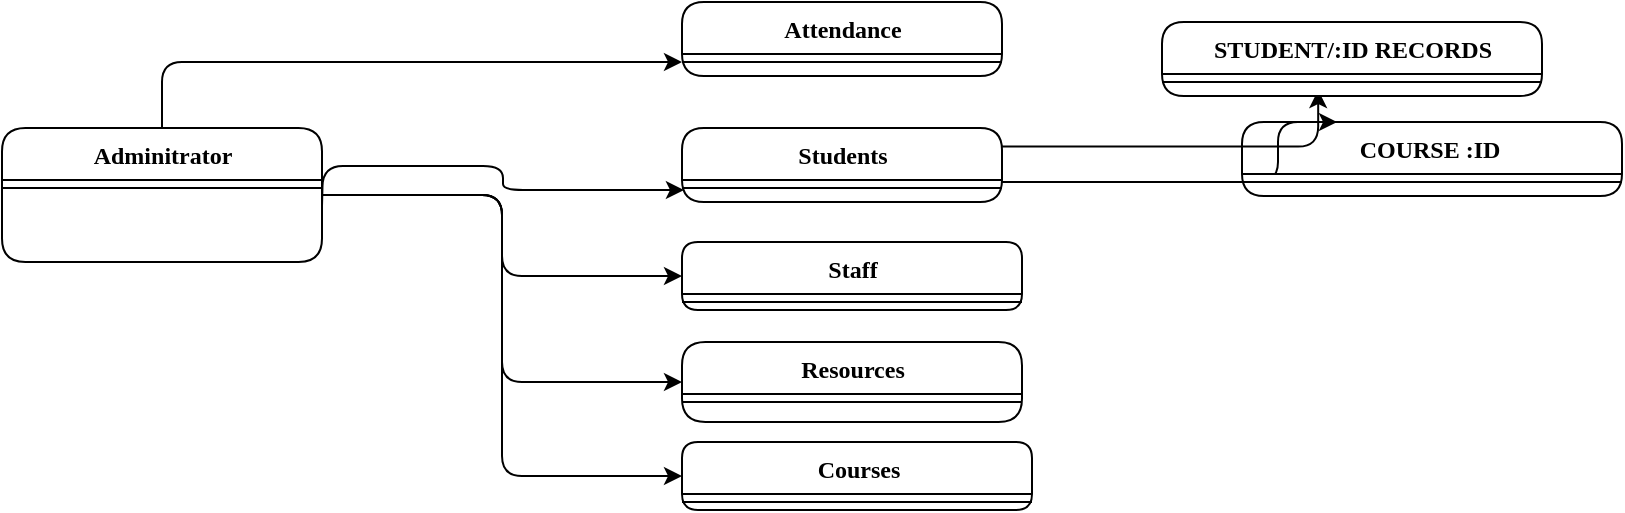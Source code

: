 <mxfile>
    <diagram name="Page-1" id="9f46799a-70d6-7492-0946-bef42562c5a5">
        <mxGraphModel dx="1123" dy="847" grid="1" gridSize="10" guides="1" tooltips="1" connect="1" arrows="1" fold="1" page="1" pageScale="1" pageWidth="1100" pageHeight="850" background="none" math="0" shadow="0">
            <root>
                <mxCell id="0"/>
                <mxCell id="1" parent="0"/>
                <mxCell id="Lzp1mvxc0gpNL2V6KAcX-24" style="edgeStyle=orthogonalEdgeStyle;rounded=1;orthogonalLoop=1;jettySize=auto;html=1;entryX=0;entryY=0.5;entryDx=0;entryDy=0;" parent="1" source="78961159f06e98e8-17" target="Lzp1mvxc0gpNL2V6KAcX-20" edge="1">
                    <mxGeometry relative="1" as="geometry"/>
                </mxCell>
                <mxCell id="Lzp1mvxc0gpNL2V6KAcX-27" style="edgeStyle=orthogonalEdgeStyle;rounded=1;orthogonalLoop=1;jettySize=auto;html=1;" parent="1" source="78961159f06e98e8-17" target="Lzp1mvxc0gpNL2V6KAcX-26" edge="1">
                    <mxGeometry relative="1" as="geometry"/>
                </mxCell>
                <mxCell id="78961159f06e98e8-17" value="Adminitrator" style="swimlane;html=1;fontStyle=1;align=center;verticalAlign=top;childLayout=stackLayout;horizontal=1;startSize=26;horizontalStack=0;resizeParent=1;resizeLast=0;collapsible=1;marginBottom=0;swimlaneFillColor=#ffffff;rounded=1;shadow=0;comic=0;labelBackgroundColor=none;strokeWidth=1;fillColor=none;fontFamily=Verdana;fontSize=12;" parent="1" vertex="1">
                    <mxGeometry x="49" y="83" width="160" height="67" as="geometry"/>
                </mxCell>
                <mxCell id="78961159f06e98e8-19" value="" style="line;html=1;strokeWidth=1;fillColor=none;align=left;verticalAlign=middle;spacingTop=-1;spacingLeft=3;spacingRight=3;rotatable=0;labelPosition=right;points=[];portConstraint=eastwest;rounded=1;" parent="78961159f06e98e8-17" vertex="1">
                    <mxGeometry y="26" width="160" height="8" as="geometry"/>
                </mxCell>
                <mxCell id="Lzp1mvxc0gpNL2V6KAcX-28" style="edgeStyle=orthogonalEdgeStyle;rounded=1;orthogonalLoop=1;jettySize=auto;html=1;entryX=0.411;entryY=1;entryDx=0;entryDy=0;entryPerimeter=0;exitX=1;exitY=0.25;exitDx=0;exitDy=0;" parent="1" source="78961159f06e98e8-30" target="Lzp1mvxc0gpNL2V6KAcX-30" edge="1">
                    <mxGeometry relative="1" as="geometry">
                        <mxPoint x="709" y="90" as="targetPoint"/>
                    </mxGeometry>
                </mxCell>
                <mxCell id="Lzp1mvxc0gpNL2V6KAcX-31" style="edgeStyle=orthogonalEdgeStyle;rounded=1;orthogonalLoop=1;jettySize=auto;html=1;entryX=0.25;entryY=0;entryDx=0;entryDy=0;" parent="1" source="78961159f06e98e8-30" target="Lzp1mvxc0gpNL2V6KAcX-32" edge="1">
                    <mxGeometry relative="1" as="geometry">
                        <mxPoint x="689" y="150" as="targetPoint"/>
                        <Array as="points">
                            <mxPoint x="687" y="110"/>
                        </Array>
                    </mxGeometry>
                </mxCell>
                <mxCell id="78961159f06e98e8-30" value="Students" style="swimlane;html=1;fontStyle=1;align=center;verticalAlign=top;childLayout=stackLayout;horizontal=1;startSize=26;horizontalStack=0;resizeParent=1;resizeLast=0;collapsible=1;marginBottom=0;swimlaneFillColor=#ffffff;rounded=1;shadow=0;comic=0;labelBackgroundColor=none;strokeWidth=1;fillColor=none;fontFamily=Verdana;fontSize=12;" parent="1" vertex="1">
                    <mxGeometry x="389" y="83" width="160" height="37" as="geometry"/>
                </mxCell>
                <mxCell id="78961159f06e98e8-38" value="" style="line;html=1;strokeWidth=1;fillColor=none;align=left;verticalAlign=middle;spacingTop=-1;spacingLeft=3;spacingRight=3;rotatable=0;labelPosition=right;points=[];portConstraint=eastwest;rounded=1;" parent="78961159f06e98e8-30" vertex="1">
                    <mxGeometry y="26" width="160" height="8" as="geometry"/>
                </mxCell>
                <mxCell id="Lzp1mvxc0gpNL2V6KAcX-1" value="Staff" style="swimlane;html=1;fontStyle=1;align=center;verticalAlign=top;childLayout=stackLayout;horizontal=1;startSize=26;horizontalStack=0;resizeParent=1;resizeLast=0;collapsible=1;marginBottom=0;swimlaneFillColor=#ffffff;rounded=1;shadow=0;comic=0;labelBackgroundColor=none;strokeWidth=1;fillColor=none;fontFamily=Verdana;fontSize=12;" parent="1" vertex="1">
                    <mxGeometry x="389" y="140" width="170" height="34" as="geometry"/>
                </mxCell>
                <mxCell id="Lzp1mvxc0gpNL2V6KAcX-2" value="" style="line;html=1;strokeWidth=1;fillColor=none;align=left;verticalAlign=middle;spacingTop=-1;spacingLeft=3;spacingRight=3;rotatable=0;labelPosition=right;points=[];portConstraint=eastwest;rounded=1;" parent="Lzp1mvxc0gpNL2V6KAcX-1" vertex="1">
                    <mxGeometry y="26" width="170" height="8" as="geometry"/>
                </mxCell>
                <mxCell id="Lzp1mvxc0gpNL2V6KAcX-4" style="edgeStyle=orthogonalEdgeStyle;rounded=1;orthogonalLoop=1;jettySize=auto;html=1;entryX=0.006;entryY=0.625;entryDx=0;entryDy=0;entryPerimeter=0;" parent="1" target="78961159f06e98e8-38" edge="1">
                    <mxGeometry relative="1" as="geometry">
                        <mxPoint x="209" y="122" as="sourcePoint"/>
                    </mxGeometry>
                </mxCell>
                <mxCell id="Lzp1mvxc0gpNL2V6KAcX-5" value="Resources" style="swimlane;html=1;fontStyle=1;align=center;verticalAlign=top;childLayout=stackLayout;horizontal=1;startSize=26;horizontalStack=0;resizeParent=1;resizeLast=0;collapsible=1;marginBottom=0;swimlaneFillColor=#ffffff;rounded=1;shadow=0;comic=0;labelBackgroundColor=none;strokeWidth=1;fillColor=none;fontFamily=Verdana;fontSize=12;" parent="1" vertex="1">
                    <mxGeometry x="389" y="190" width="170" height="40" as="geometry"/>
                </mxCell>
                <mxCell id="Lzp1mvxc0gpNL2V6KAcX-6" value="" style="line;html=1;strokeWidth=1;fillColor=none;align=left;verticalAlign=middle;spacingTop=-1;spacingLeft=3;spacingRight=3;rotatable=0;labelPosition=right;points=[];portConstraint=eastwest;rounded=1;" parent="Lzp1mvxc0gpNL2V6KAcX-5" vertex="1">
                    <mxGeometry y="26" width="170" height="8" as="geometry"/>
                </mxCell>
                <mxCell id="Lzp1mvxc0gpNL2V6KAcX-9" style="edgeStyle=orthogonalEdgeStyle;rounded=1;orthogonalLoop=1;jettySize=auto;html=1;exitX=1;exitY=0.5;exitDx=0;exitDy=0;" parent="1" source="78961159f06e98e8-17" target="Lzp1mvxc0gpNL2V6KAcX-1" edge="1">
                    <mxGeometry relative="1" as="geometry">
                        <mxPoint x="209" y="174" as="sourcePoint"/>
                    </mxGeometry>
                </mxCell>
                <mxCell id="Lzp1mvxc0gpNL2V6KAcX-10" style="edgeStyle=orthogonalEdgeStyle;rounded=1;orthogonalLoop=1;jettySize=auto;html=1;entryX=0;entryY=0.5;entryDx=0;entryDy=0;exitX=1;exitY=0.5;exitDx=0;exitDy=0;" parent="1" source="78961159f06e98e8-17" target="Lzp1mvxc0gpNL2V6KAcX-5" edge="1">
                    <mxGeometry relative="1" as="geometry">
                        <mxPoint x="209" y="226" as="sourcePoint"/>
                    </mxGeometry>
                </mxCell>
                <mxCell id="Lzp1mvxc0gpNL2V6KAcX-20" value="Courses" style="swimlane;html=1;fontStyle=1;align=center;verticalAlign=top;childLayout=stackLayout;horizontal=1;startSize=26;horizontalStack=0;resizeParent=1;resizeLast=0;collapsible=1;marginBottom=0;swimlaneFillColor=#ffffff;rounded=1;shadow=0;comic=0;labelBackgroundColor=none;strokeWidth=1;fillColor=none;fontFamily=Verdana;fontSize=12;" parent="1" vertex="1">
                    <mxGeometry x="389" y="240" width="175" height="34" as="geometry"/>
                </mxCell>
                <mxCell id="Lzp1mvxc0gpNL2V6KAcX-21" value="" style="line;html=1;strokeWidth=1;fillColor=none;align=left;verticalAlign=middle;spacingTop=-1;spacingLeft=3;spacingRight=3;rotatable=0;labelPosition=right;points=[];portConstraint=eastwest;rounded=1;" parent="Lzp1mvxc0gpNL2V6KAcX-20" vertex="1">
                    <mxGeometry y="26" width="175" height="8" as="geometry"/>
                </mxCell>
                <mxCell id="Lzp1mvxc0gpNL2V6KAcX-25" value="Attendance" style="swimlane;html=1;fontStyle=1;align=center;verticalAlign=top;childLayout=stackLayout;horizontal=1;startSize=26;horizontalStack=0;resizeParent=1;resizeLast=0;collapsible=1;marginBottom=0;swimlaneFillColor=#ffffff;rounded=1;shadow=0;comic=0;labelBackgroundColor=none;strokeWidth=1;fillColor=none;fontFamily=Verdana;fontSize=12;" parent="1" vertex="1">
                    <mxGeometry x="389" y="20" width="160" height="37" as="geometry"/>
                </mxCell>
                <mxCell id="Lzp1mvxc0gpNL2V6KAcX-26" value="" style="line;html=1;strokeWidth=1;fillColor=none;align=left;verticalAlign=middle;spacingTop=-1;spacingLeft=3;spacingRight=3;rotatable=0;labelPosition=right;points=[];portConstraint=eastwest;rounded=1;" parent="Lzp1mvxc0gpNL2V6KAcX-25" vertex="1">
                    <mxGeometry y="26" width="160" height="8" as="geometry"/>
                </mxCell>
                <mxCell id="Lzp1mvxc0gpNL2V6KAcX-29" value="STUDENT/:ID RECORDS" style="swimlane;html=1;fontStyle=1;align=center;verticalAlign=top;childLayout=stackLayout;horizontal=1;startSize=26;horizontalStack=0;resizeParent=1;resizeLast=0;collapsible=1;marginBottom=0;swimlaneFillColor=#ffffff;rounded=1;shadow=0;comic=0;labelBackgroundColor=none;strokeWidth=1;fillColor=none;fontFamily=Verdana;fontSize=12;" parent="1" vertex="1">
                    <mxGeometry x="629" y="30" width="190" height="37" as="geometry"/>
                </mxCell>
                <mxCell id="Lzp1mvxc0gpNL2V6KAcX-30" value="" style="line;html=1;strokeWidth=1;fillColor=none;align=left;verticalAlign=middle;spacingTop=-1;spacingLeft=3;spacingRight=3;rotatable=0;labelPosition=right;points=[];portConstraint=eastwest;rounded=1;" parent="Lzp1mvxc0gpNL2V6KAcX-29" vertex="1">
                    <mxGeometry y="26" width="190" height="8" as="geometry"/>
                </mxCell>
                <mxCell id="Lzp1mvxc0gpNL2V6KAcX-32" value="COURSE :ID&amp;nbsp;&lt;div&gt;&lt;br&gt;&lt;/div&gt;" style="swimlane;html=1;fontStyle=1;align=center;verticalAlign=top;childLayout=stackLayout;horizontal=1;startSize=26;horizontalStack=0;resizeParent=1;resizeLast=0;collapsible=1;marginBottom=0;swimlaneFillColor=#ffffff;rounded=1;shadow=0;comic=0;labelBackgroundColor=none;strokeWidth=1;fillColor=none;fontFamily=Verdana;fontSize=12;" parent="1" vertex="1">
                    <mxGeometry x="669" y="80" width="190" height="37" as="geometry"/>
                </mxCell>
                <mxCell id="Lzp1mvxc0gpNL2V6KAcX-33" value="" style="line;html=1;strokeWidth=1;fillColor=none;align=left;verticalAlign=middle;spacingTop=-1;spacingLeft=3;spacingRight=3;rotatable=0;labelPosition=right;points=[];portConstraint=eastwest;rounded=1;" parent="Lzp1mvxc0gpNL2V6KAcX-32" vertex="1">
                    <mxGeometry y="26" width="190" height="8" as="geometry"/>
                </mxCell>
            </root>
        </mxGraphModel>
    </diagram>
</mxfile>